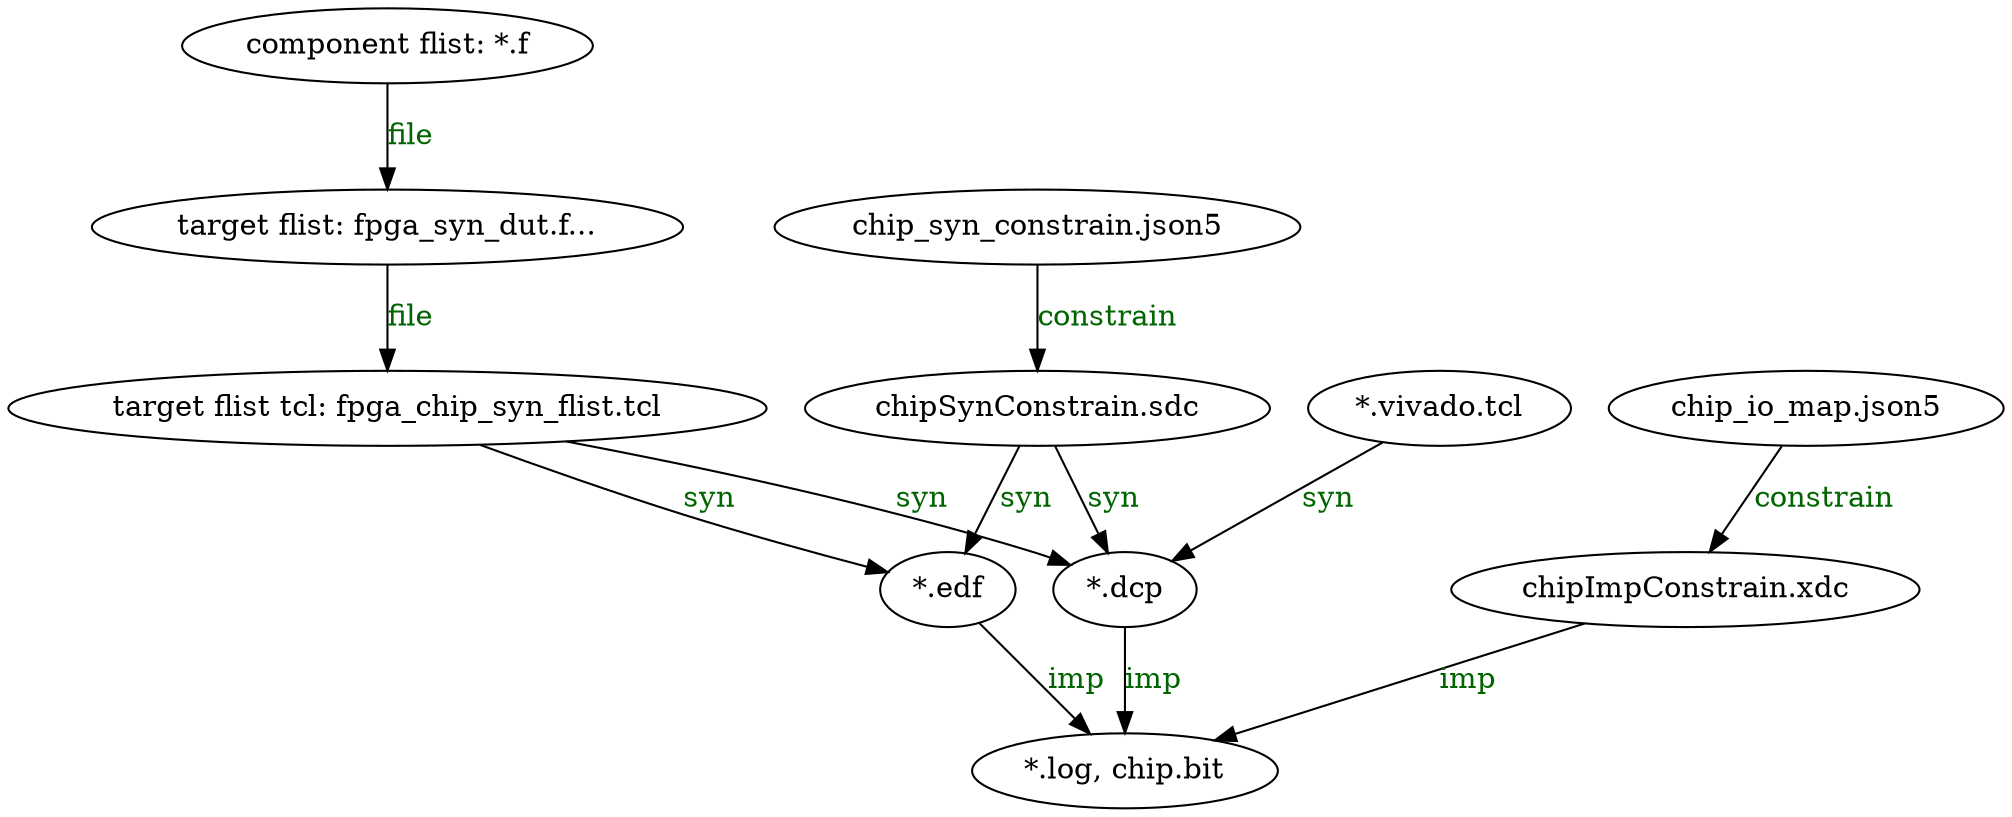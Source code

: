 digraph pic1 {
  RTLFlistSrc [label = "component flist: *.f"]
  RTLFlistTarget [label = "target flist: fpga_syn_dut.f..."]
  synFlistTcl [label = "target flist tcl: fpga_chip_syn_flist.tcl"]
  ipVivadoTcls [label = "*.vivado.tcl"]
  edfList [label = "*.edf"]
  dcpList [label = "*.dcp"]
  sdcConfigFile [label = "chip_syn_constrain.json5"]
  sdcFile [label = "chipSynConstrain.sdc"]
  xdcConfigFile [label = "chip_io_map.json5"]
  xdcFile [label = "chipImpConstrain.xdc"]
  result  [label = "*.log, chip.bit"]

  RTLFlistSrc    -> RTLFlistTarget [label="file", fontcolor=darkgreen]
  RTLFlistTarget -> synFlistTcl    [label="file", fontcolor=darkgreen]
  synFlistTcl    -> edfList        [label="syn", fontcolor=darkgreen]
  ipVivadoTcls   -> dcpList        [label="syn", fontcolor=darkgreen]
  sdcFile        -> edfList        [label="syn", fontcolor=darkgreen]
  sdcFile        -> dcpList        [label="syn", fontcolor=darkgreen]
  sdcConfigFile  -> sdcFile        [label="constrain", fontcolor=darkgreen]
  synFlistTcl    -> dcpList        [label="syn", fontcolor=darkgreen]
  edfList        -> result         [label="imp", fontcolor=darkgreen]
  dcpList        -> result         [label="imp", fontcolor=darkgreen]
  xdcConfigFile  -> xdcFile        [label="constrain", fontcolor=darkgreen]
  xdcFile        -> result         [label="imp", fontcolor=darkgreen]
}
